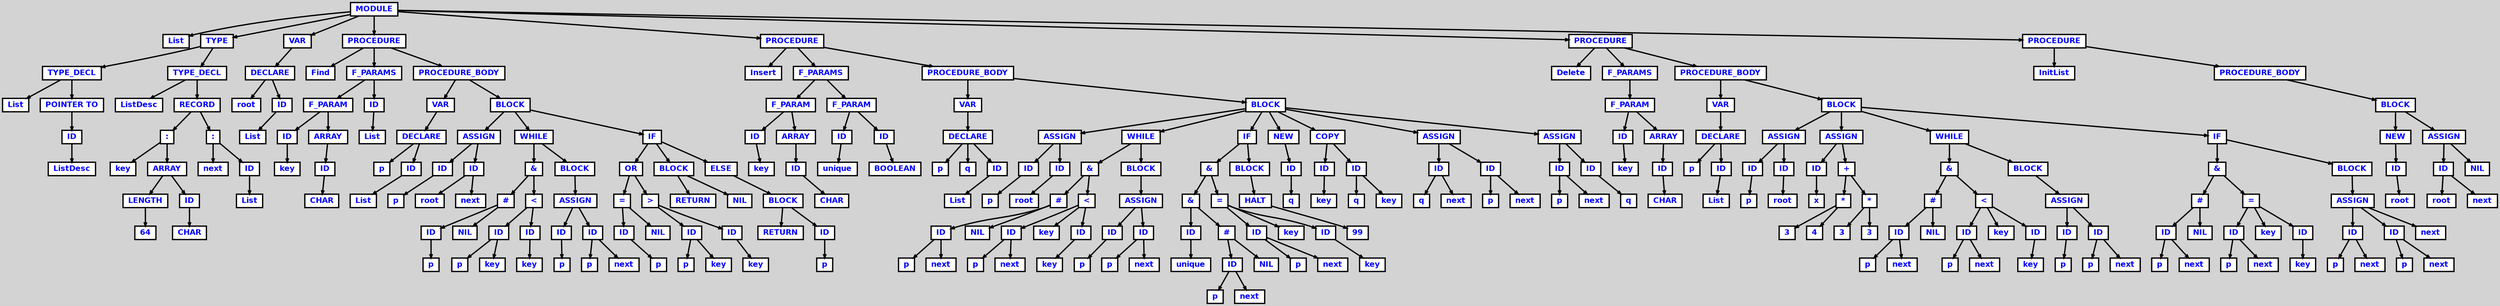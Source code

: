 digraph {

	ordering=out;
	ranksep=.4;
	bgcolor="lightgrey"; node [shape=box, fixedsize=false, fontsize=12, fontname="Helvetica-bold", fontcolor="blue"
		width=.25, height=.25, color="black", fillcolor="white", style="filled, solid, bold"];
	edge [arrowsize=.5, color="black", style="bold"]

  n0 [label="MODULE"];
  n1 [label="List"];
  n2 [label="TYPE"];
  n2 [label="TYPE"];
  n3 [label="TYPE_DECL"];
  n3 [label="TYPE_DECL"];
  n4 [label="List"];
  n5 [label="POINTER TO"];
  n5 [label="POINTER TO"];
  n6 [label="ID"];
  n6 [label="ID"];
  n7 [label="ListDesc"];
  n8 [label="TYPE_DECL"];
  n8 [label="TYPE_DECL"];
  n9 [label="ListDesc"];
  n10 [label="RECORD"];
  n10 [label="RECORD"];
  n11 [label=":"];
  n11 [label=":"];
  n12 [label="key"];
  n13 [label="ARRAY"];
  n13 [label="ARRAY"];
  n14 [label="LENGTH"];
  n14 [label="LENGTH"];
  n15 [label="64"];
  n16 [label="ID"];
  n16 [label="ID"];
  n17 [label="CHAR"];
  n18 [label=":"];
  n18 [label=":"];
  n19 [label="next"];
  n20 [label="ID"];
  n20 [label="ID"];
  n21 [label="List"];
  n22 [label="VAR"];
  n22 [label="VAR"];
  n23 [label="DECLARE"];
  n23 [label="DECLARE"];
  n24 [label="root"];
  n25 [label="ID"];
  n25 [label="ID"];
  n26 [label="List"];
  n27 [label="PROCEDURE"];
  n27 [label="PROCEDURE"];
  n28 [label="Find"];
  n29 [label="F_PARAMS"];
  n29 [label="F_PARAMS"];
  n30 [label="F_PARAM"];
  n30 [label="F_PARAM"];
  n31 [label="ID"];
  n31 [label="ID"];
  n32 [label="key"];
  n33 [label="ARRAY"];
  n33 [label="ARRAY"];
  n34 [label="ID"];
  n34 [label="ID"];
  n35 [label="CHAR"];
  n36 [label="ID"];
  n36 [label="ID"];
  n37 [label="List"];
  n38 [label="PROCEDURE_BODY"];
  n38 [label="PROCEDURE_BODY"];
  n39 [label="VAR"];
  n39 [label="VAR"];
  n40 [label="DECLARE"];
  n40 [label="DECLARE"];
  n41 [label="p"];
  n42 [label="ID"];
  n42 [label="ID"];
  n43 [label="List"];
  n44 [label="BLOCK"];
  n44 [label="BLOCK"];
  n45 [label="ASSIGN"];
  n45 [label="ASSIGN"];
  n46 [label="ID"];
  n46 [label="ID"];
  n47 [label="p"];
  n48 [label="ID"];
  n48 [label="ID"];
  n49 [label="root"];
  n50 [label="next"];
  n51 [label="WHILE"];
  n51 [label="WHILE"];
  n52 [label="&"];
  n52 [label="&"];
  n53 [label="#"];
  n53 [label="#"];
  n54 [label="ID"];
  n54 [label="ID"];
  n55 [label="p"];
  n56 [label="NIL"];
  n57 [label="<"];
  n57 [label="<"];
  n58 [label="ID"];
  n58 [label="ID"];
  n59 [label="p"];
  n60 [label="key"];
  n61 [label="ID"];
  n61 [label="ID"];
  n62 [label="key"];
  n63 [label="BLOCK"];
  n63 [label="BLOCK"];
  n64 [label="ASSIGN"];
  n64 [label="ASSIGN"];
  n65 [label="ID"];
  n65 [label="ID"];
  n66 [label="p"];
  n67 [label="ID"];
  n67 [label="ID"];
  n68 [label="p"];
  n69 [label="next"];
  n70 [label="IF"];
  n70 [label="IF"];
  n71 [label="OR"];
  n71 [label="OR"];
  n72 [label="="];
  n72 [label="="];
  n73 [label="ID"];
  n73 [label="ID"];
  n74 [label="p"];
  n75 [label="NIL"];
  n76 [label=">"];
  n76 [label=">"];
  n77 [label="ID"];
  n77 [label="ID"];
  n78 [label="p"];
  n79 [label="key"];
  n80 [label="ID"];
  n80 [label="ID"];
  n81 [label="key"];
  n82 [label="BLOCK"];
  n82 [label="BLOCK"];
  n83 [label="RETURN"];
  n84 [label="NIL"];
  n85 [label="ELSE"];
  n85 [label="ELSE"];
  n86 [label="BLOCK"];
  n86 [label="BLOCK"];
  n87 [label="RETURN"];
  n88 [label="ID"];
  n88 [label="ID"];
  n89 [label="p"];
  n90 [label="PROCEDURE"];
  n90 [label="PROCEDURE"];
  n91 [label="Insert"];
  n92 [label="F_PARAMS"];
  n92 [label="F_PARAMS"];
  n93 [label="F_PARAM"];
  n93 [label="F_PARAM"];
  n94 [label="ID"];
  n94 [label="ID"];
  n95 [label="key"];
  n96 [label="ARRAY"];
  n96 [label="ARRAY"];
  n97 [label="ID"];
  n97 [label="ID"];
  n98 [label="CHAR"];
  n99 [label="F_PARAM"];
  n99 [label="F_PARAM"];
  n100 [label="ID"];
  n100 [label="ID"];
  n101 [label="unique"];
  n102 [label="ID"];
  n102 [label="ID"];
  n103 [label="BOOLEAN"];
  n104 [label="PROCEDURE_BODY"];
  n104 [label="PROCEDURE_BODY"];
  n105 [label="VAR"];
  n105 [label="VAR"];
  n106 [label="DECLARE"];
  n106 [label="DECLARE"];
  n107 [label="p"];
  n108 [label="q"];
  n109 [label="ID"];
  n109 [label="ID"];
  n110 [label="List"];
  n111 [label="BLOCK"];
  n111 [label="BLOCK"];
  n112 [label="ASSIGN"];
  n112 [label="ASSIGN"];
  n113 [label="ID"];
  n113 [label="ID"];
  n114 [label="p"];
  n115 [label="ID"];
  n115 [label="ID"];
  n116 [label="root"];
  n117 [label="WHILE"];
  n117 [label="WHILE"];
  n118 [label="&"];
  n118 [label="&"];
  n119 [label="#"];
  n119 [label="#"];
  n120 [label="ID"];
  n120 [label="ID"];
  n121 [label="p"];
  n122 [label="next"];
  n123 [label="NIL"];
  n124 [label="<"];
  n124 [label="<"];
  n125 [label="ID"];
  n125 [label="ID"];
  n126 [label="p"];
  n127 [label="next"];
  n128 [label="key"];
  n129 [label="ID"];
  n129 [label="ID"];
  n130 [label="key"];
  n131 [label="BLOCK"];
  n131 [label="BLOCK"];
  n132 [label="ASSIGN"];
  n132 [label="ASSIGN"];
  n133 [label="ID"];
  n133 [label="ID"];
  n134 [label="p"];
  n135 [label="ID"];
  n135 [label="ID"];
  n136 [label="p"];
  n137 [label="next"];
  n138 [label="IF"];
  n138 [label="IF"];
  n139 [label="&"];
  n139 [label="&"];
  n140 [label="&"];
  n140 [label="&"];
  n141 [label="ID"];
  n141 [label="ID"];
  n142 [label="unique"];
  n143 [label="#"];
  n143 [label="#"];
  n144 [label="ID"];
  n144 [label="ID"];
  n145 [label="p"];
  n146 [label="next"];
  n147 [label="NIL"];
  n148 [label="="];
  n148 [label="="];
  n149 [label="ID"];
  n149 [label="ID"];
  n150 [label="p"];
  n151 [label="next"];
  n152 [label="key"];
  n153 [label="ID"];
  n153 [label="ID"];
  n154 [label="key"];
  n155 [label="BLOCK"];
  n155 [label="BLOCK"];
  n156 [label="HALT"];
  n156 [label="HALT"];
  n157 [label="99"];
  n158 [label="NEW"];
  n158 [label="NEW"];
  n159 [label="ID"];
  n159 [label="ID"];
  n160 [label="q"];
  n161 [label="COPY"];
  n161 [label="COPY"];
  n162 [label="ID"];
  n162 [label="ID"];
  n163 [label="key"];
  n164 [label="ID"];
  n164 [label="ID"];
  n165 [label="q"];
  n166 [label="key"];
  n167 [label="ASSIGN"];
  n167 [label="ASSIGN"];
  n168 [label="ID"];
  n168 [label="ID"];
  n169 [label="q"];
  n170 [label="next"];
  n171 [label="ID"];
  n171 [label="ID"];
  n172 [label="p"];
  n173 [label="next"];
  n174 [label="ASSIGN"];
  n174 [label="ASSIGN"];
  n175 [label="ID"];
  n175 [label="ID"];
  n176 [label="p"];
  n177 [label="next"];
  n178 [label="ID"];
  n178 [label="ID"];
  n179 [label="q"];
  n180 [label="PROCEDURE"];
  n180 [label="PROCEDURE"];
  n181 [label="Delete"];
  n182 [label="F_PARAMS"];
  n182 [label="F_PARAMS"];
  n183 [label="F_PARAM"];
  n183 [label="F_PARAM"];
  n184 [label="ID"];
  n184 [label="ID"];
  n185 [label="key"];
  n186 [label="ARRAY"];
  n186 [label="ARRAY"];
  n187 [label="ID"];
  n187 [label="ID"];
  n188 [label="CHAR"];
  n189 [label="PROCEDURE_BODY"];
  n189 [label="PROCEDURE_BODY"];
  n190 [label="VAR"];
  n190 [label="VAR"];
  n191 [label="DECLARE"];
  n191 [label="DECLARE"];
  n192 [label="p"];
  n193 [label="ID"];
  n193 [label="ID"];
  n194 [label="List"];
  n195 [label="BLOCK"];
  n195 [label="BLOCK"];
  n196 [label="ASSIGN"];
  n196 [label="ASSIGN"];
  n197 [label="ID"];
  n197 [label="ID"];
  n198 [label="p"];
  n199 [label="ID"];
  n199 [label="ID"];
  n200 [label="root"];
  n201 [label="ASSIGN"];
  n201 [label="ASSIGN"];
  n202 [label="ID"];
  n202 [label="ID"];
  n203 [label="x"];
  n204 [label="+"];
  n204 [label="+"];
  n205 [label="*"];
  n205 [label="*"];
  n206 [label="3"];
  n207 [label="4"];
  n208 [label="*"];
  n208 [label="*"];
  n209 [label="3"];
  n210 [label="3"];
  n211 [label="WHILE"];
  n211 [label="WHILE"];
  n212 [label="&"];
  n212 [label="&"];
  n213 [label="#"];
  n213 [label="#"];
  n214 [label="ID"];
  n214 [label="ID"];
  n215 [label="p"];
  n216 [label="next"];
  n217 [label="NIL"];
  n218 [label="<"];
  n218 [label="<"];
  n219 [label="ID"];
  n219 [label="ID"];
  n220 [label="p"];
  n221 [label="next"];
  n222 [label="key"];
  n223 [label="ID"];
  n223 [label="ID"];
  n224 [label="key"];
  n225 [label="BLOCK"];
  n225 [label="BLOCK"];
  n226 [label="ASSIGN"];
  n226 [label="ASSIGN"];
  n227 [label="ID"];
  n227 [label="ID"];
  n228 [label="p"];
  n229 [label="ID"];
  n229 [label="ID"];
  n230 [label="p"];
  n231 [label="next"];
  n232 [label="IF"];
  n232 [label="IF"];
  n233 [label="&"];
  n233 [label="&"];
  n234 [label="#"];
  n234 [label="#"];
  n235 [label="ID"];
  n235 [label="ID"];
  n236 [label="p"];
  n237 [label="next"];
  n238 [label="NIL"];
  n239 [label="="];
  n239 [label="="];
  n240 [label="ID"];
  n240 [label="ID"];
  n241 [label="p"];
  n242 [label="next"];
  n243 [label="key"];
  n244 [label="ID"];
  n244 [label="ID"];
  n245 [label="key"];
  n246 [label="BLOCK"];
  n246 [label="BLOCK"];
  n247 [label="ASSIGN"];
  n247 [label="ASSIGN"];
  n248 [label="ID"];
  n248 [label="ID"];
  n249 [label="p"];
  n250 [label="next"];
  n251 [label="ID"];
  n251 [label="ID"];
  n252 [label="p"];
  n253 [label="next"];
  n254 [label="next"];
  n255 [label="PROCEDURE"];
  n255 [label="PROCEDURE"];
  n256 [label="InitList"];
  n257 [label="PROCEDURE_BODY"];
  n257 [label="PROCEDURE_BODY"];
  n258 [label="BLOCK"];
  n258 [label="BLOCK"];
  n259 [label="NEW"];
  n259 [label="NEW"];
  n260 [label="ID"];
  n260 [label="ID"];
  n261 [label="root"];
  n262 [label="ASSIGN"];
  n262 [label="ASSIGN"];
  n263 [label="ID"];
  n263 [label="ID"];
  n264 [label="root"];
  n265 [label="next"];
  n266 [label="NIL"];

  n0 -> n1 // "MODULE" -> "List"
  n0 -> n2 // "MODULE" -> "TYPE"
  n2 -> n3 // "TYPE" -> "TYPE_DECL"
  n3 -> n4 // "TYPE_DECL" -> "List"
  n3 -> n5 // "TYPE_DECL" -> "POINTER TO"
  n5 -> n6 // "POINTER TO" -> "ID"
  n6 -> n7 // "ID" -> "ListDesc"
  n2 -> n8 // "TYPE" -> "TYPE_DECL"
  n8 -> n9 // "TYPE_DECL" -> "ListDesc"
  n8 -> n10 // "TYPE_DECL" -> "RECORD"
  n10 -> n11 // "RECORD" -> ":"
  n11 -> n12 // ":" -> "key"
  n11 -> n13 // ":" -> "ARRAY"
  n13 -> n14 // "ARRAY" -> "LENGTH"
  n14 -> n15 // "LENGTH" -> "64"
  n13 -> n16 // "ARRAY" -> "ID"
  n16 -> n17 // "ID" -> "CHAR"
  n10 -> n18 // "RECORD" -> ":"
  n18 -> n19 // ":" -> "next"
  n18 -> n20 // ":" -> "ID"
  n20 -> n21 // "ID" -> "List"
  n0 -> n22 // "MODULE" -> "VAR"
  n22 -> n23 // "VAR" -> "DECLARE"
  n23 -> n24 // "DECLARE" -> "root"
  n23 -> n25 // "DECLARE" -> "ID"
  n25 -> n26 // "ID" -> "List"
  n0 -> n27 // "MODULE" -> "PROCEDURE"
  n27 -> n28 // "PROCEDURE" -> "Find"
  n27 -> n29 // "PROCEDURE" -> "F_PARAMS"
  n29 -> n30 // "F_PARAMS" -> "F_PARAM"
  n30 -> n31 // "F_PARAM" -> "ID"
  n31 -> n32 // "ID" -> "key"
  n30 -> n33 // "F_PARAM" -> "ARRAY"
  n33 -> n34 // "ARRAY" -> "ID"
  n34 -> n35 // "ID" -> "CHAR"
  n29 -> n36 // "F_PARAMS" -> "ID"
  n36 -> n37 // "ID" -> "List"
  n27 -> n38 // "PROCEDURE" -> "PROCEDURE_BODY"
  n38 -> n39 // "PROCEDURE_BODY" -> "VAR"
  n39 -> n40 // "VAR" -> "DECLARE"
  n40 -> n41 // "DECLARE" -> "p"
  n40 -> n42 // "DECLARE" -> "ID"
  n42 -> n43 // "ID" -> "List"
  n38 -> n44 // "PROCEDURE_BODY" -> "BLOCK"
  n44 -> n45 // "BLOCK" -> "ASSIGN"
  n45 -> n46 // "ASSIGN" -> "ID"
  n46 -> n47 // "ID" -> "p"
  n45 -> n48 // "ASSIGN" -> "ID"
  n48 -> n49 // "ID" -> "root"
  n48 -> n50 // "ID" -> "next"
  n44 -> n51 // "BLOCK" -> "WHILE"
  n51 -> n52 // "WHILE" -> "&"
  n52 -> n53 // "&" -> "#"
  n53 -> n54 // "#" -> "ID"
  n54 -> n55 // "ID" -> "p"
  n53 -> n56 // "#" -> "NIL"
  n52 -> n57 // "&" -> "<"
  n57 -> n58 // "<" -> "ID"
  n58 -> n59 // "ID" -> "p"
  n58 -> n60 // "ID" -> "key"
  n57 -> n61 // "<" -> "ID"
  n61 -> n62 // "ID" -> "key"
  n51 -> n63 // "WHILE" -> "BLOCK"
  n63 -> n64 // "BLOCK" -> "ASSIGN"
  n64 -> n65 // "ASSIGN" -> "ID"
  n65 -> n66 // "ID" -> "p"
  n64 -> n67 // "ASSIGN" -> "ID"
  n67 -> n68 // "ID" -> "p"
  n67 -> n69 // "ID" -> "next"
  n44 -> n70 // "BLOCK" -> "IF"
  n70 -> n71 // "IF" -> "OR"
  n71 -> n72 // "OR" -> "="
  n72 -> n73 // "=" -> "ID"
  n73 -> n74 // "ID" -> "p"
  n72 -> n75 // "=" -> "NIL"
  n71 -> n76 // "OR" -> ">"
  n76 -> n77 // ">" -> "ID"
  n77 -> n78 // "ID" -> "p"
  n77 -> n79 // "ID" -> "key"
  n76 -> n80 // ">" -> "ID"
  n80 -> n81 // "ID" -> "key"
  n70 -> n82 // "IF" -> "BLOCK"
  n82 -> n83 // "BLOCK" -> "RETURN"
  n82 -> n84 // "BLOCK" -> "NIL"
  n70 -> n85 // "IF" -> "ELSE"
  n85 -> n86 // "ELSE" -> "BLOCK"
  n86 -> n87 // "BLOCK" -> "RETURN"
  n86 -> n88 // "BLOCK" -> "ID"
  n88 -> n89 // "ID" -> "p"
  n0 -> n90 // "MODULE" -> "PROCEDURE"
  n90 -> n91 // "PROCEDURE" -> "Insert"
  n90 -> n92 // "PROCEDURE" -> "F_PARAMS"
  n92 -> n93 // "F_PARAMS" -> "F_PARAM"
  n93 -> n94 // "F_PARAM" -> "ID"
  n94 -> n95 // "ID" -> "key"
  n93 -> n96 // "F_PARAM" -> "ARRAY"
  n96 -> n97 // "ARRAY" -> "ID"
  n97 -> n98 // "ID" -> "CHAR"
  n92 -> n99 // "F_PARAMS" -> "F_PARAM"
  n99 -> n100 // "F_PARAM" -> "ID"
  n100 -> n101 // "ID" -> "unique"
  n99 -> n102 // "F_PARAM" -> "ID"
  n102 -> n103 // "ID" -> "BOOLEAN"
  n90 -> n104 // "PROCEDURE" -> "PROCEDURE_BODY"
  n104 -> n105 // "PROCEDURE_BODY" -> "VAR"
  n105 -> n106 // "VAR" -> "DECLARE"
  n106 -> n107 // "DECLARE" -> "p"
  n106 -> n108 // "DECLARE" -> "q"
  n106 -> n109 // "DECLARE" -> "ID"
  n109 -> n110 // "ID" -> "List"
  n104 -> n111 // "PROCEDURE_BODY" -> "BLOCK"
  n111 -> n112 // "BLOCK" -> "ASSIGN"
  n112 -> n113 // "ASSIGN" -> "ID"
  n113 -> n114 // "ID" -> "p"
  n112 -> n115 // "ASSIGN" -> "ID"
  n115 -> n116 // "ID" -> "root"
  n111 -> n117 // "BLOCK" -> "WHILE"
  n117 -> n118 // "WHILE" -> "&"
  n118 -> n119 // "&" -> "#"
  n119 -> n120 // "#" -> "ID"
  n120 -> n121 // "ID" -> "p"
  n120 -> n122 // "ID" -> "next"
  n119 -> n123 // "#" -> "NIL"
  n118 -> n124 // "&" -> "<"
  n124 -> n125 // "<" -> "ID"
  n125 -> n126 // "ID" -> "p"
  n125 -> n127 // "ID" -> "next"
  n124 -> n128 // "<" -> "key"
  n124 -> n129 // "<" -> "ID"
  n129 -> n130 // "ID" -> "key"
  n117 -> n131 // "WHILE" -> "BLOCK"
  n131 -> n132 // "BLOCK" -> "ASSIGN"
  n132 -> n133 // "ASSIGN" -> "ID"
  n133 -> n134 // "ID" -> "p"
  n132 -> n135 // "ASSIGN" -> "ID"
  n135 -> n136 // "ID" -> "p"
  n135 -> n137 // "ID" -> "next"
  n111 -> n138 // "BLOCK" -> "IF"
  n138 -> n139 // "IF" -> "&"
  n139 -> n140 // "&" -> "&"
  n140 -> n141 // "&" -> "ID"
  n141 -> n142 // "ID" -> "unique"
  n140 -> n143 // "&" -> "#"
  n143 -> n144 // "#" -> "ID"
  n144 -> n145 // "ID" -> "p"
  n144 -> n146 // "ID" -> "next"
  n143 -> n147 // "#" -> "NIL"
  n139 -> n148 // "&" -> "="
  n148 -> n149 // "=" -> "ID"
  n149 -> n150 // "ID" -> "p"
  n149 -> n151 // "ID" -> "next"
  n148 -> n152 // "=" -> "key"
  n148 -> n153 // "=" -> "ID"
  n153 -> n154 // "ID" -> "key"
  n138 -> n155 // "IF" -> "BLOCK"
  n155 -> n156 // "BLOCK" -> "HALT"
  n156 -> n157 // "HALT" -> "99"
  n111 -> n158 // "BLOCK" -> "NEW"
  n158 -> n159 // "NEW" -> "ID"
  n159 -> n160 // "ID" -> "q"
  n111 -> n161 // "BLOCK" -> "COPY"
  n161 -> n162 // "COPY" -> "ID"
  n162 -> n163 // "ID" -> "key"
  n161 -> n164 // "COPY" -> "ID"
  n164 -> n165 // "ID" -> "q"
  n164 -> n166 // "ID" -> "key"
  n111 -> n167 // "BLOCK" -> "ASSIGN"
  n167 -> n168 // "ASSIGN" -> "ID"
  n168 -> n169 // "ID" -> "q"
  n168 -> n170 // "ID" -> "next"
  n167 -> n171 // "ASSIGN" -> "ID"
  n171 -> n172 // "ID" -> "p"
  n171 -> n173 // "ID" -> "next"
  n111 -> n174 // "BLOCK" -> "ASSIGN"
  n174 -> n175 // "ASSIGN" -> "ID"
  n175 -> n176 // "ID" -> "p"
  n175 -> n177 // "ID" -> "next"
  n174 -> n178 // "ASSIGN" -> "ID"
  n178 -> n179 // "ID" -> "q"
  n0 -> n180 // "MODULE" -> "PROCEDURE"
  n180 -> n181 // "PROCEDURE" -> "Delete"
  n180 -> n182 // "PROCEDURE" -> "F_PARAMS"
  n182 -> n183 // "F_PARAMS" -> "F_PARAM"
  n183 -> n184 // "F_PARAM" -> "ID"
  n184 -> n185 // "ID" -> "key"
  n183 -> n186 // "F_PARAM" -> "ARRAY"
  n186 -> n187 // "ARRAY" -> "ID"
  n187 -> n188 // "ID" -> "CHAR"
  n180 -> n189 // "PROCEDURE" -> "PROCEDURE_BODY"
  n189 -> n190 // "PROCEDURE_BODY" -> "VAR"
  n190 -> n191 // "VAR" -> "DECLARE"
  n191 -> n192 // "DECLARE" -> "p"
  n191 -> n193 // "DECLARE" -> "ID"
  n193 -> n194 // "ID" -> "List"
  n189 -> n195 // "PROCEDURE_BODY" -> "BLOCK"
  n195 -> n196 // "BLOCK" -> "ASSIGN"
  n196 -> n197 // "ASSIGN" -> "ID"
  n197 -> n198 // "ID" -> "p"
  n196 -> n199 // "ASSIGN" -> "ID"
  n199 -> n200 // "ID" -> "root"
  n195 -> n201 // "BLOCK" -> "ASSIGN"
  n201 -> n202 // "ASSIGN" -> "ID"
  n202 -> n203 // "ID" -> "x"
  n201 -> n204 // "ASSIGN" -> "+"
  n204 -> n205 // "+" -> "*"
  n205 -> n206 // "*" -> "3"
  n205 -> n207 // "*" -> "4"
  n204 -> n208 // "+" -> "*"
  n208 -> n209 // "*" -> "3"
  n208 -> n210 // "*" -> "3"
  n195 -> n211 // "BLOCK" -> "WHILE"
  n211 -> n212 // "WHILE" -> "&"
  n212 -> n213 // "&" -> "#"
  n213 -> n214 // "#" -> "ID"
  n214 -> n215 // "ID" -> "p"
  n214 -> n216 // "ID" -> "next"
  n213 -> n217 // "#" -> "NIL"
  n212 -> n218 // "&" -> "<"
  n218 -> n219 // "<" -> "ID"
  n219 -> n220 // "ID" -> "p"
  n219 -> n221 // "ID" -> "next"
  n218 -> n222 // "<" -> "key"
  n218 -> n223 // "<" -> "ID"
  n223 -> n224 // "ID" -> "key"
  n211 -> n225 // "WHILE" -> "BLOCK"
  n225 -> n226 // "BLOCK" -> "ASSIGN"
  n226 -> n227 // "ASSIGN" -> "ID"
  n227 -> n228 // "ID" -> "p"
  n226 -> n229 // "ASSIGN" -> "ID"
  n229 -> n230 // "ID" -> "p"
  n229 -> n231 // "ID" -> "next"
  n195 -> n232 // "BLOCK" -> "IF"
  n232 -> n233 // "IF" -> "&"
  n233 -> n234 // "&" -> "#"
  n234 -> n235 // "#" -> "ID"
  n235 -> n236 // "ID" -> "p"
  n235 -> n237 // "ID" -> "next"
  n234 -> n238 // "#" -> "NIL"
  n233 -> n239 // "&" -> "="
  n239 -> n240 // "=" -> "ID"
  n240 -> n241 // "ID" -> "p"
  n240 -> n242 // "ID" -> "next"
  n239 -> n243 // "=" -> "key"
  n239 -> n244 // "=" -> "ID"
  n244 -> n245 // "ID" -> "key"
  n232 -> n246 // "IF" -> "BLOCK"
  n246 -> n247 // "BLOCK" -> "ASSIGN"
  n247 -> n248 // "ASSIGN" -> "ID"
  n248 -> n249 // "ID" -> "p"
  n248 -> n250 // "ID" -> "next"
  n247 -> n251 // "ASSIGN" -> "ID"
  n251 -> n252 // "ID" -> "p"
  n251 -> n253 // "ID" -> "next"
  n247 -> n254 // "ASSIGN" -> "next"
  n0 -> n255 // "MODULE" -> "PROCEDURE"
  n255 -> n256 // "PROCEDURE" -> "InitList"
  n255 -> n257 // "PROCEDURE" -> "PROCEDURE_BODY"
  n257 -> n258 // "PROCEDURE_BODY" -> "BLOCK"
  n258 -> n259 // "BLOCK" -> "NEW"
  n259 -> n260 // "NEW" -> "ID"
  n260 -> n261 // "ID" -> "root"
  n258 -> n262 // "BLOCK" -> "ASSIGN"
  n262 -> n263 // "ASSIGN" -> "ID"
  n263 -> n264 // "ID" -> "root"
  n263 -> n265 // "ID" -> "next"
  n262 -> n266 // "ASSIGN" -> "NIL"

}
